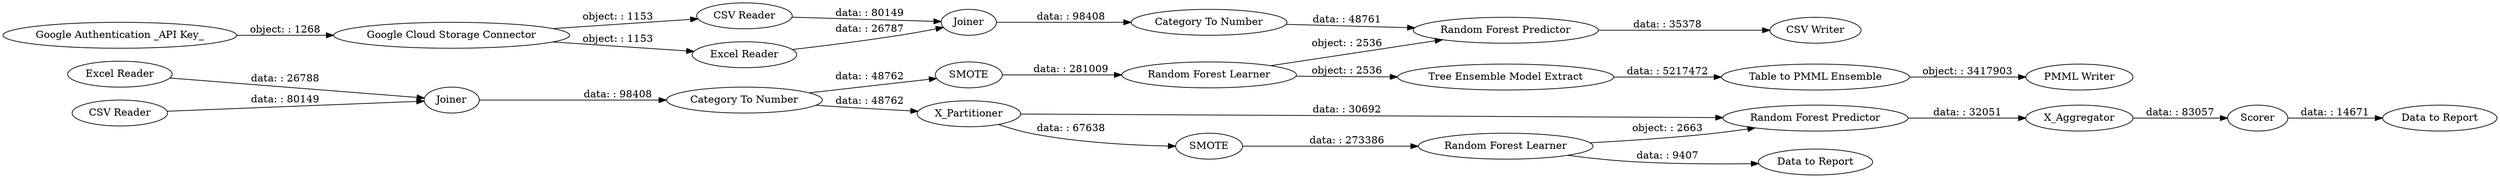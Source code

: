digraph {
	"6030361057609751434_7" [label="Random Forest Predictor"]
	"6030361057609751434_34" [label="CSV Writer"]
	"6030361057609751434_32" [label="Excel Reader"]
	"6030361057609751434_18" [label=SMOTE]
	"6030361057609751434_28" [label="Tree Ensemble Model Extract"]
	"6030361057609751434_6" [label="Random Forest Learner"]
	"6030361057609751434_24" [label="Random Forest Learner"]
	"6030361057609751434_35" [label="Data to Report"]
	"6030361057609751434_11" [label="CSV Reader"]
	"6030361057609751434_3" [label=Joiner]
	"6030361057609751434_9" [label="Google Cloud Storage Connector"]
	"6030361057609751434_25" [label=SMOTE]
	"6030361057609751434_10" [label="Google Authentication _API Key_"]
	"6030361057609751434_14" [label=X_Partitioner]
	"6030361057609751434_29" [label=Joiner]
	"6030361057609751434_26" [label="PMML Writer"]
	"6030361057609751434_13" [label="Category To Number"]
	"6030361057609751434_33" [label="Random Forest Predictor"]
	"6030361057609751434_15" [label=X_Aggregator]
	"6030361057609751434_30" [label="Category To Number"]
	"6030361057609751434_27" [label="Table to PMML Ensemble"]
	"6030361057609751434_16" [label=Scorer]
	"6030361057609751434_31" [label="CSV Reader"]
	"6030361057609751434_36" [label="Data to Report"]
	"6030361057609751434_12" [label="Excel Reader"]
	"6030361057609751434_30" -> "6030361057609751434_14" [label="data: : 48762"]
	"6030361057609751434_31" -> "6030361057609751434_29" [label="data: : 80149"]
	"6030361057609751434_27" -> "6030361057609751434_26" [label="object: : 3417903"]
	"6030361057609751434_11" -> "6030361057609751434_3" [label="data: : 80149"]
	"6030361057609751434_25" -> "6030361057609751434_24" [label="data: : 281009"]
	"6030361057609751434_3" -> "6030361057609751434_13" [label="data: : 98408"]
	"6030361057609751434_9" -> "6030361057609751434_11" [label="object: : 1153"]
	"6030361057609751434_24" -> "6030361057609751434_33" [label="object: : 2536"]
	"6030361057609751434_10" -> "6030361057609751434_9" [label="object: : 1268"]
	"6030361057609751434_9" -> "6030361057609751434_12" [label="object: : 1153"]
	"6030361057609751434_16" -> "6030361057609751434_35" [label="data: : 14671"]
	"6030361057609751434_32" -> "6030361057609751434_29" [label="data: : 26788"]
	"6030361057609751434_14" -> "6030361057609751434_7" [label="data: : 30692"]
	"6030361057609751434_15" -> "6030361057609751434_16" [label="data: : 83057"]
	"6030361057609751434_7" -> "6030361057609751434_15" [label="data: : 32051"]
	"6030361057609751434_18" -> "6030361057609751434_6" [label="data: : 273386"]
	"6030361057609751434_28" -> "6030361057609751434_27" [label="data: : 5217472"]
	"6030361057609751434_6" -> "6030361057609751434_7" [label="object: : 2663"]
	"6030361057609751434_14" -> "6030361057609751434_18" [label="data: : 67638"]
	"6030361057609751434_6" -> "6030361057609751434_36" [label="data: : 9407"]
	"6030361057609751434_12" -> "6030361057609751434_3" [label="data: : 26787"]
	"6030361057609751434_13" -> "6030361057609751434_33" [label="data: : 48761"]
	"6030361057609751434_33" -> "6030361057609751434_34" [label="data: : 35378"]
	"6030361057609751434_29" -> "6030361057609751434_30" [label="data: : 98408"]
	"6030361057609751434_30" -> "6030361057609751434_25" [label="data: : 48762"]
	"6030361057609751434_24" -> "6030361057609751434_28" [label="object: : 2536"]
	rankdir=LR
}
